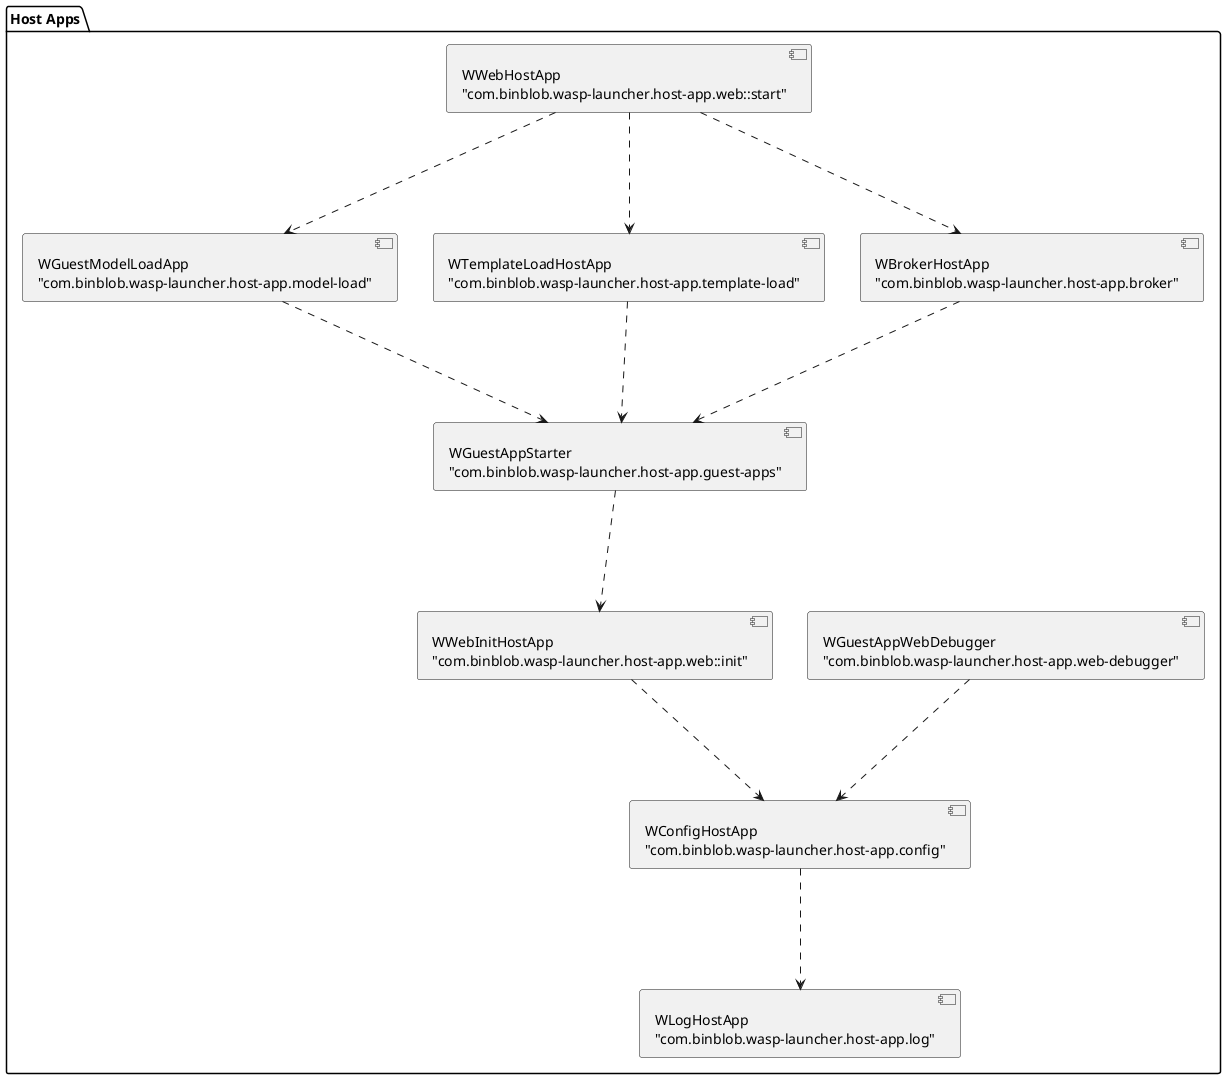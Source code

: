 @startuml

package "Host Apps" {
component log [
WLogHostApp
"com.binblob.wasp-launcher.host-app.log"
]

component config [
WConfigHostApp
"com.binblob.wasp-launcher.host-app.config"
]

component debugger [
WGuestAppWebDebugger
"com.binblob.wasp-launcher.host-app.web-debugger"
]

component web_init [
WWebInitHostApp
"com.binblob.wasp-launcher.host-app.web::init"
]

component starter [
WGuestAppStarter
"com.binblob.wasp-launcher.host-app.guest-apps"
]

component model [
WGuestModelLoadApp
"com.binblob.wasp-launcher.host-app.model-load"
]

component template [
WTemplateLoadHostApp
"com.binblob.wasp-launcher.host-app.template-load"
]

component broker [
WBrokerHostApp
"com.binblob.wasp-launcher.host-app.broker"
]

component web_start [
WWebHostApp
"com.binblob.wasp-launcher.host-app.web::start"
]

config .-down-> log
debugger .-down-> config
web_init .-down-> config
starter .-down-> web_init

model .-down-> starter
template .-down-> starter
broker .-down-> starter

web_start .-down-> model
web_start .-down-> template
web_start .-down-> broker

}

@enduml
